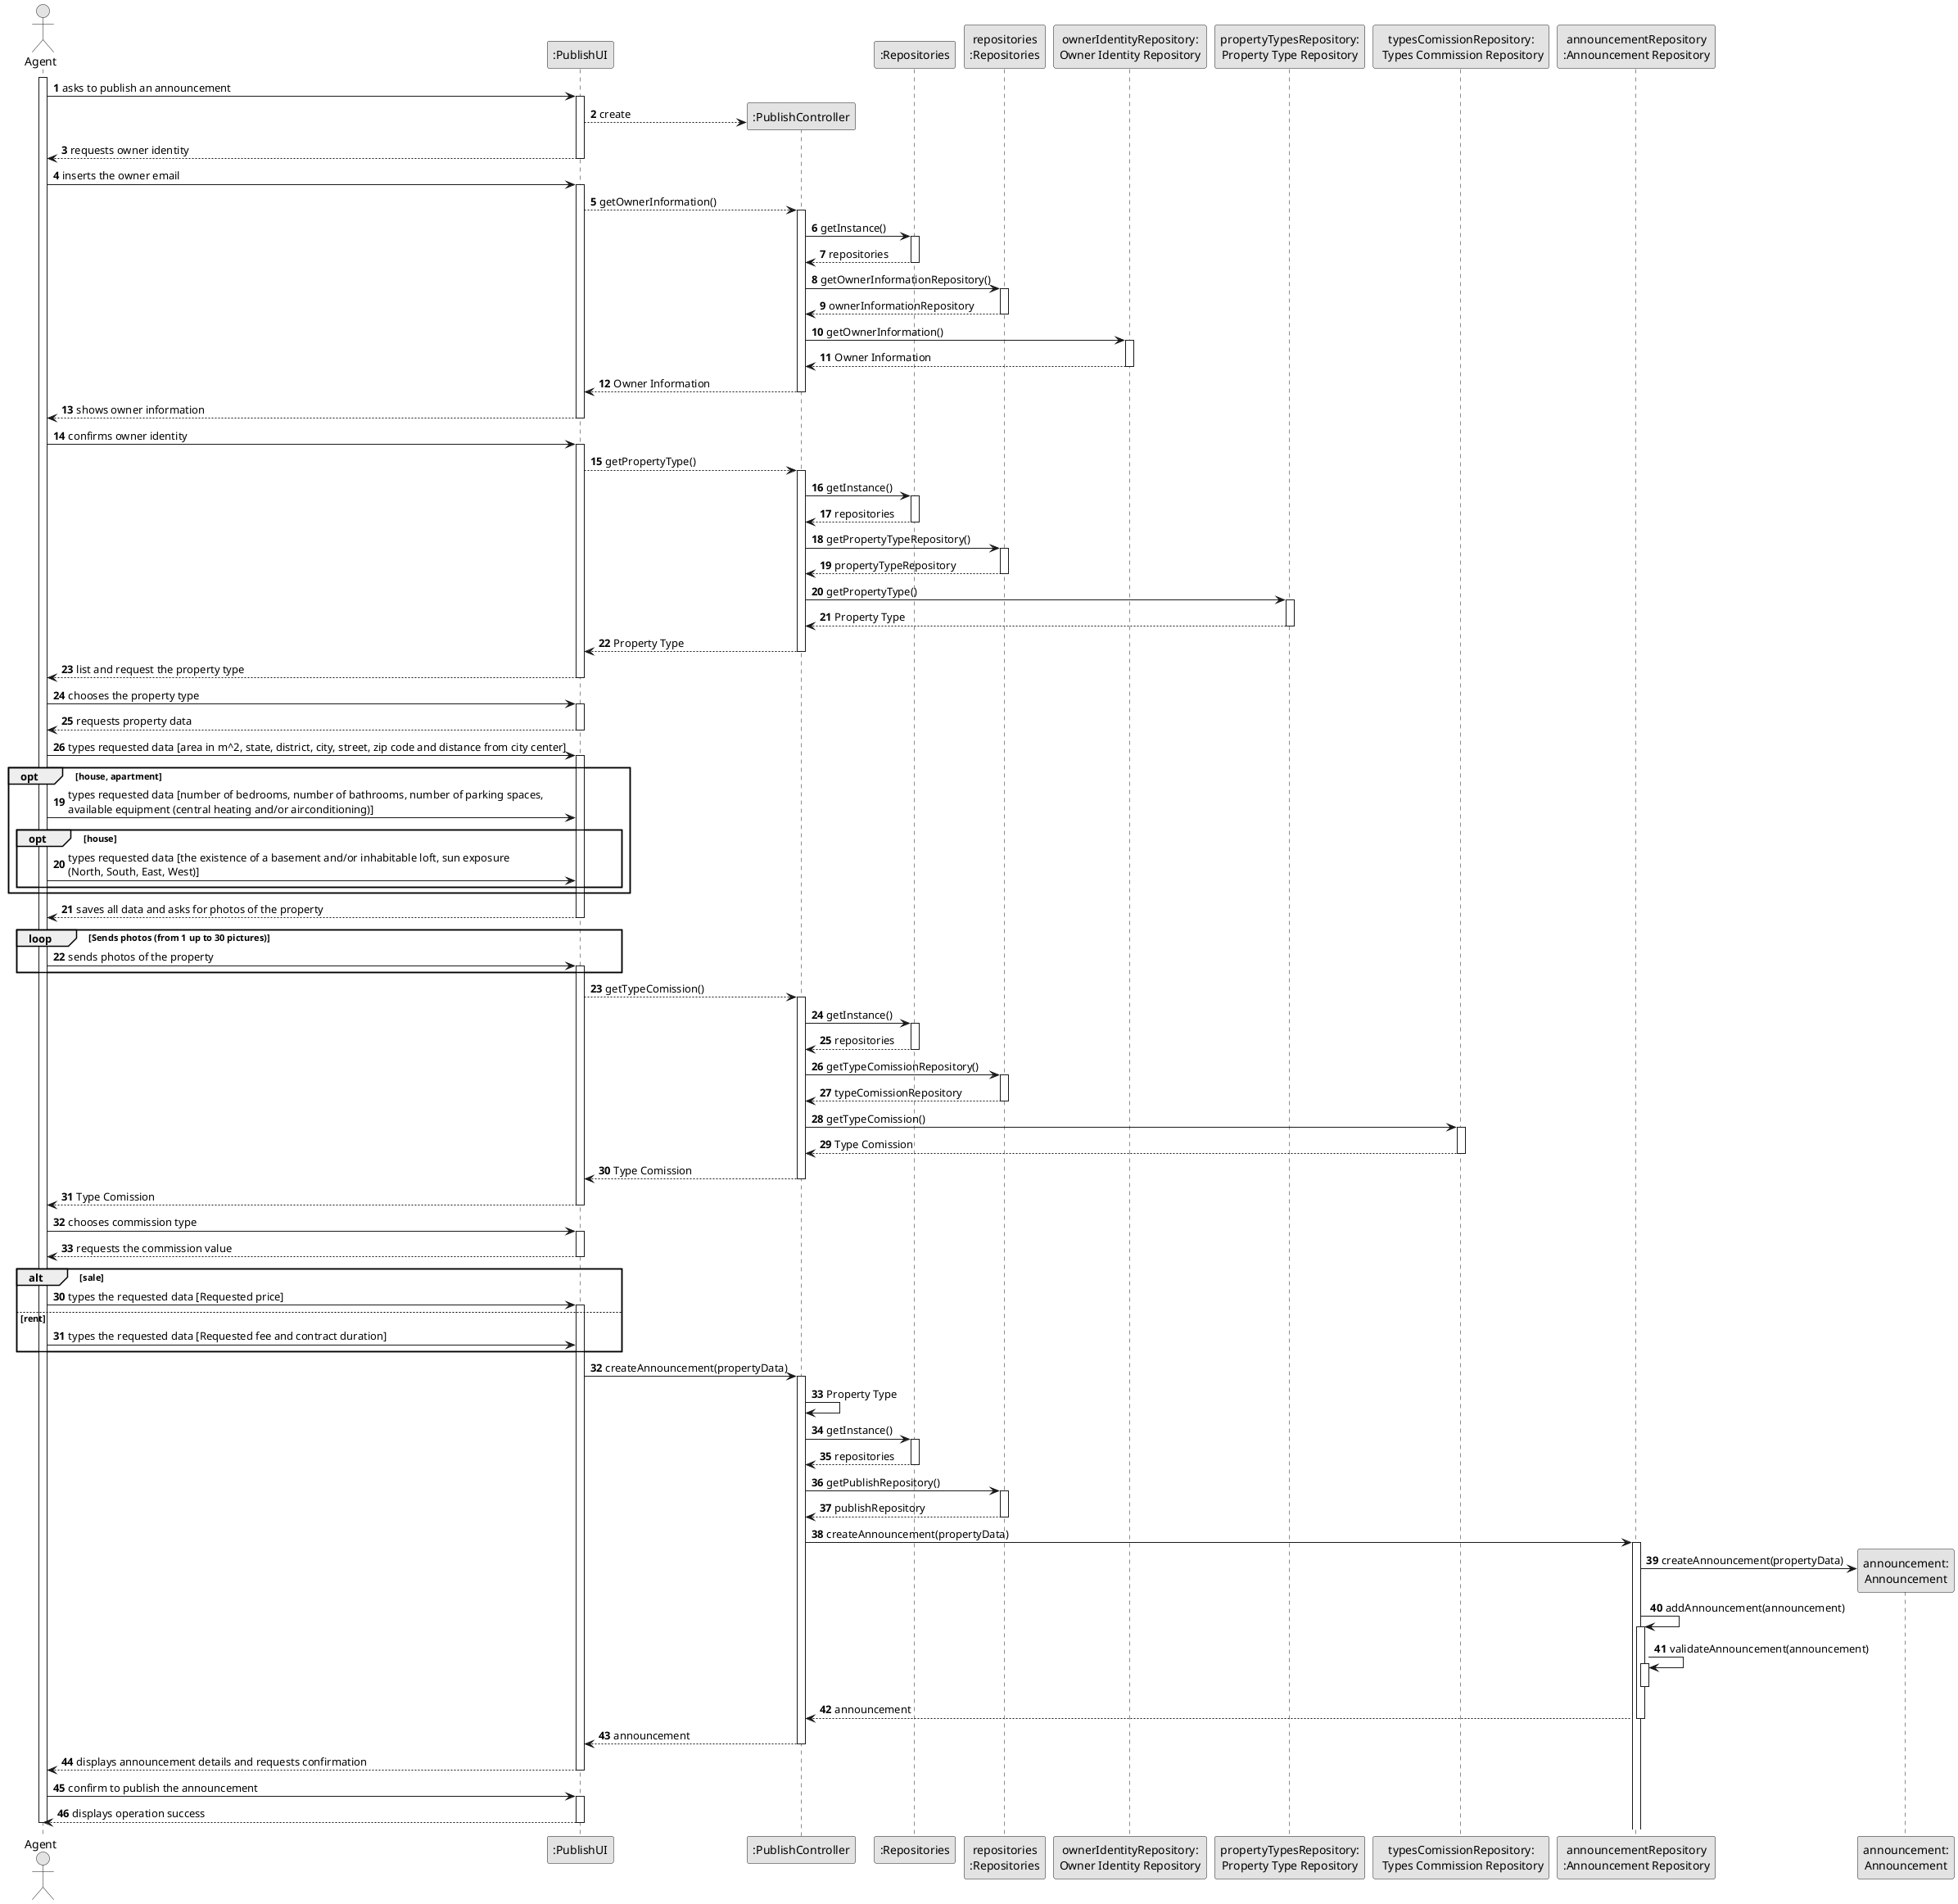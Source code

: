 @startuml
skinparam monochrome true
skinparam packageStyle rectangle
skinparam shadowing false

autonumber

'hide footbox
actor "Agent" as Agent
participant ":PublishUI" as UI
participant ":PublishController" as CTRL
participant ":Repositories" as Repository
participant "repositories\n:Repositories" as Repository2
participant "ownerIdentityRepository:\nOwner Identity Repository" as OwnerRepository
participant "propertyTypesRepository:\nProperty Type Repository" as PropertyTypeRepository
participant "typesComissionRepository:\n Types Commission Repository" as typesComissionRepository
participant "announcementRepository\n:Announcement Repository" as announcementRepository
participant "announcement:\nAnnouncement" as announcement

activate Agent

        Agent -> UI : asks to publish an announcement

        activate UI

            UI --> CTRL** : create
            UI --> Agent : requests owner identity
                    deactivate UI



    Agent -> UI : inserts the owner email
    activate UI

            UI --> CTRL : getOwnerInformation()

                activate CTRL

                    CTRL -> Repository : getInstance()
                    activate Repository

                    Repository --> CTRL : repositories
                    deactivate Repository

                    CTRL -> Repository2 : getOwnerInformationRepository()
                    activate Repository2

                    Repository2 --> CTRL : ownerInformationRepository
                    deactivate Repository2

                    CTRL -> OwnerRepository : getOwnerInformation()

                        activate OwnerRepository

                    OwnerRepository --> CTRL : Owner Information

                       deactivate OwnerRepository

            CTRL --> UI : Owner Information

                deactivate CTRL


            UI --> Agent : shows owner information
        deactivate UI

    Agent -> UI : confirms owner identity
        activate UI

         UI --> CTRL : getPropertyType()
         activate CTRL

        CTRL -> Repository : getInstance()
        activate Repository

        Repository --> CTRL : repositories
        deactivate Repository

        CTRL -> Repository2 : getPropertyTypeRepository()
        activate Repository2

        Repository2 --> CTRL : propertyTypeRepository
        deactivate Repository2


                CTRL -> PropertyTypeRepository : getPropertyType()
                activate PropertyTypeRepository

                PropertyTypeRepository --> CTRL : Property Type
                deactivate PropertyTypeRepository

            CTRL --> UI : Property Type
            deactivate CTRL

            UI --> Agent : list and request the property type
        deactivate UI

    Agent -> UI : chooses the property type
    activate UI

        UI --> Agent : requests property data
    deactivate UI

    Agent -> UI : types requested data [area in m^2, state, district, city, street, zip code and distance from city center]
            activate UI

        opt house, apartment
            autonumber 19
            Agent -> UI : types requested data [number of bedrooms, number of bathrooms, number of parking spaces, \navailable equipment (central heating and/or airconditioning)]

            opt house
                autonumber 20
                Agent -> UI : types requested data [the existence of a basement and/or inhabitable loft, sun exposure \n(North, South, East, West)]
            end
        end

UI ---> Agent : saves all data and asks for photos of the property
        deactivate UI

    loop Sends photos (from 1 up to 30 pictures)

        Agent -> UI : sends photos of the property
            activate UI
        end

           UI --> CTRL : getTypeComission()
           activate CTRL

           CTRL -> Repository : getInstance()
           activate Repository

           Repository --> CTRL : repositories
           deactivate Repository

           CTRL -> Repository2 : getTypeComissionRepository()
           activate Repository2

           Repository2 --> CTRL : typeComissionRepository
           deactivate Repository2

                CTRL -> typesComissionRepository : getTypeComission()
                activate typesComissionRepository

                typesComissionRepository --> CTRL : Type Comission
                deactivate typesComissionRepository

           CTRL --> UI : Type Comission
           deactivate CTRL


        UI --> Agent: Type Comission
    deactivate UI

    Agent -> UI : chooses commission type
        activate UI

        UI --> Agent : requests the commission value
            deactivate UI

    alt sale

            autonumber 30

            Agent -> UI : types the requested data [Requested price]
                activate UI

            else rent

                Agent -> UI : types the requested data [Requested fee and contract duration]

        end


        UI -> CTRL : createAnnouncement(propertyData)
                        activate CTRL

                        CTRL -> CTRL : Property Type

                                CTRL -> Repository : getInstance()
                                activate Repository

                                    Repository --> CTRL: repositories
                                deactivate Repository

                                CTRL -> Repository2 : getPublishRepository()
                                activate Repository2

                                    Repository2 --> CTRL : publishRepository
                                deactivate Repository2

                                CTRL -> announcementRepository : createAnnouncement(propertyData)
                                activate announcementRepository

                                       announcementRepository -> announcement** : createAnnouncement(propertyData)
                                       announcementRepository -> announcementRepository : addAnnouncement(announcement)

                                       activate announcementRepository
                                       announcementRepository -> announcementRepository : validateAnnouncement(announcement)
                                       activate announcementRepository
                                       deactivate announcementRepository

                                announcementRepository --> CTRL : announcement
                                deactivate announcementRepository

            CTRL --> UI : announcement
            deactivate CTRL

            UI --> Agent : displays announcement details and requests confirmation
            deactivate UI

    Agent -> UI : confirm to publish the announcement
            activate UI

            UI --> Agent : displays operation success
            deactivate UI
deactivate Agent

@enduml